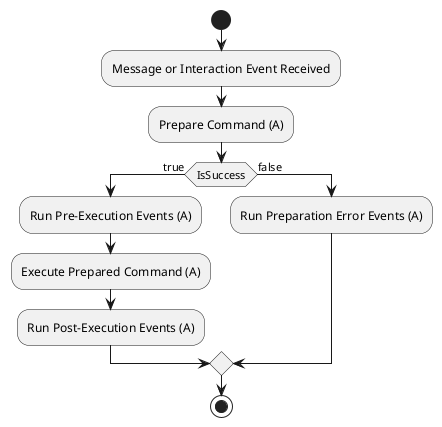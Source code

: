 @startuml
'https://plantuml.com/activity-diagram-beta

start

:Message or Interaction Event Received;
:Prepare Command (A);
if (IsSuccess) is (true) then
    :Run Pre-Execution Events (A);
    :Execute Prepared Command (A);
    :Run Post-Execution Events (A);
else (false)
    :Run Preparation Error Events (A);
endif

stop

@enduml
